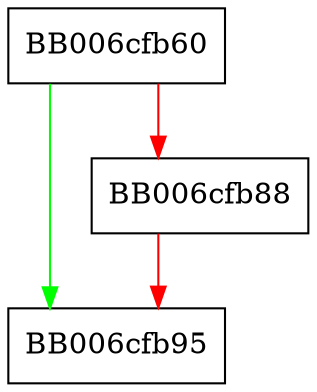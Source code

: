 digraph ecxkem_newctx {
  node [shape="box"];
  graph [splines=ortho];
  BB006cfb60 -> BB006cfb95 [color="green"];
  BB006cfb60 -> BB006cfb88 [color="red"];
  BB006cfb88 -> BB006cfb95 [color="red"];
}